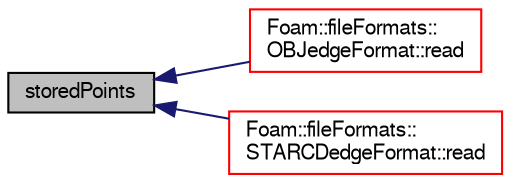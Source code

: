 digraph "storedPoints"
{
  bgcolor="transparent";
  edge [fontname="FreeSans",fontsize="10",labelfontname="FreeSans",labelfontsize="10"];
  node [fontname="FreeSans",fontsize="10",shape=record];
  rankdir="LR";
  Node78 [label="storedPoints",height=0.2,width=0.4,color="black", fillcolor="grey75", style="filled", fontcolor="black"];
  Node78 -> Node79 [dir="back",color="midnightblue",fontsize="10",style="solid",fontname="FreeSans"];
  Node79 [label="Foam::fileFormats::\lOBJedgeFormat::read",height=0.2,width=0.4,color="red",URL="$a21774.html#a464ebd67acbdff0014d4dae69e3ec4be",tooltip="Read from file. "];
  Node78 -> Node81 [dir="back",color="midnightblue",fontsize="10",style="solid",fontname="FreeSans"];
  Node81 [label="Foam::fileFormats::\lSTARCDedgeFormat::read",height=0.2,width=0.4,color="red",URL="$a21778.html#a464ebd67acbdff0014d4dae69e3ec4be",tooltip="Read from file. "];
}
